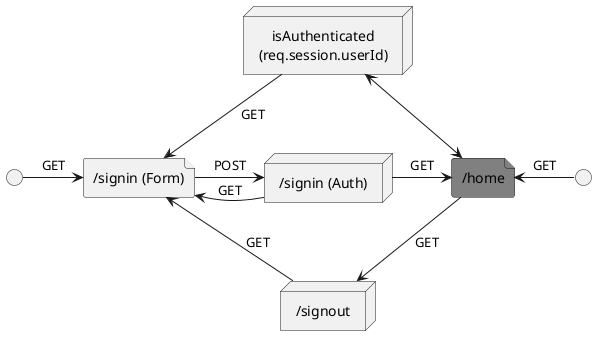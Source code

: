 @startuml
hide footbox
skinparam monochrome true
skinparam defaultTextAlignment center

circle 1 as " "

circle 2 as " "

file signinGet [
  /signin (Form)
]


node signinPost [
  /signin (Auth)
]

node signOut [
  /signout
]

node isAuthenticated [
  isAuthenticated
  (req.session.userId)
]

file home #gray [
  /home
]


isAuthenticated -down-> signinGet: GET
home <-up-> isAuthenticated
signOut -left-> signinGet: GET
1 -right-> signinGet: GET
signinPost -left-> signinGet: GET
signinPost -up[hidden]- isAuthenticated
signinPost -down[hidden]- signOut
signinGet -right-> signinPost: POST
home -down-> signOut: GET
signinPost -right-> home: GET
2 -left-> home: GET

@enduml
